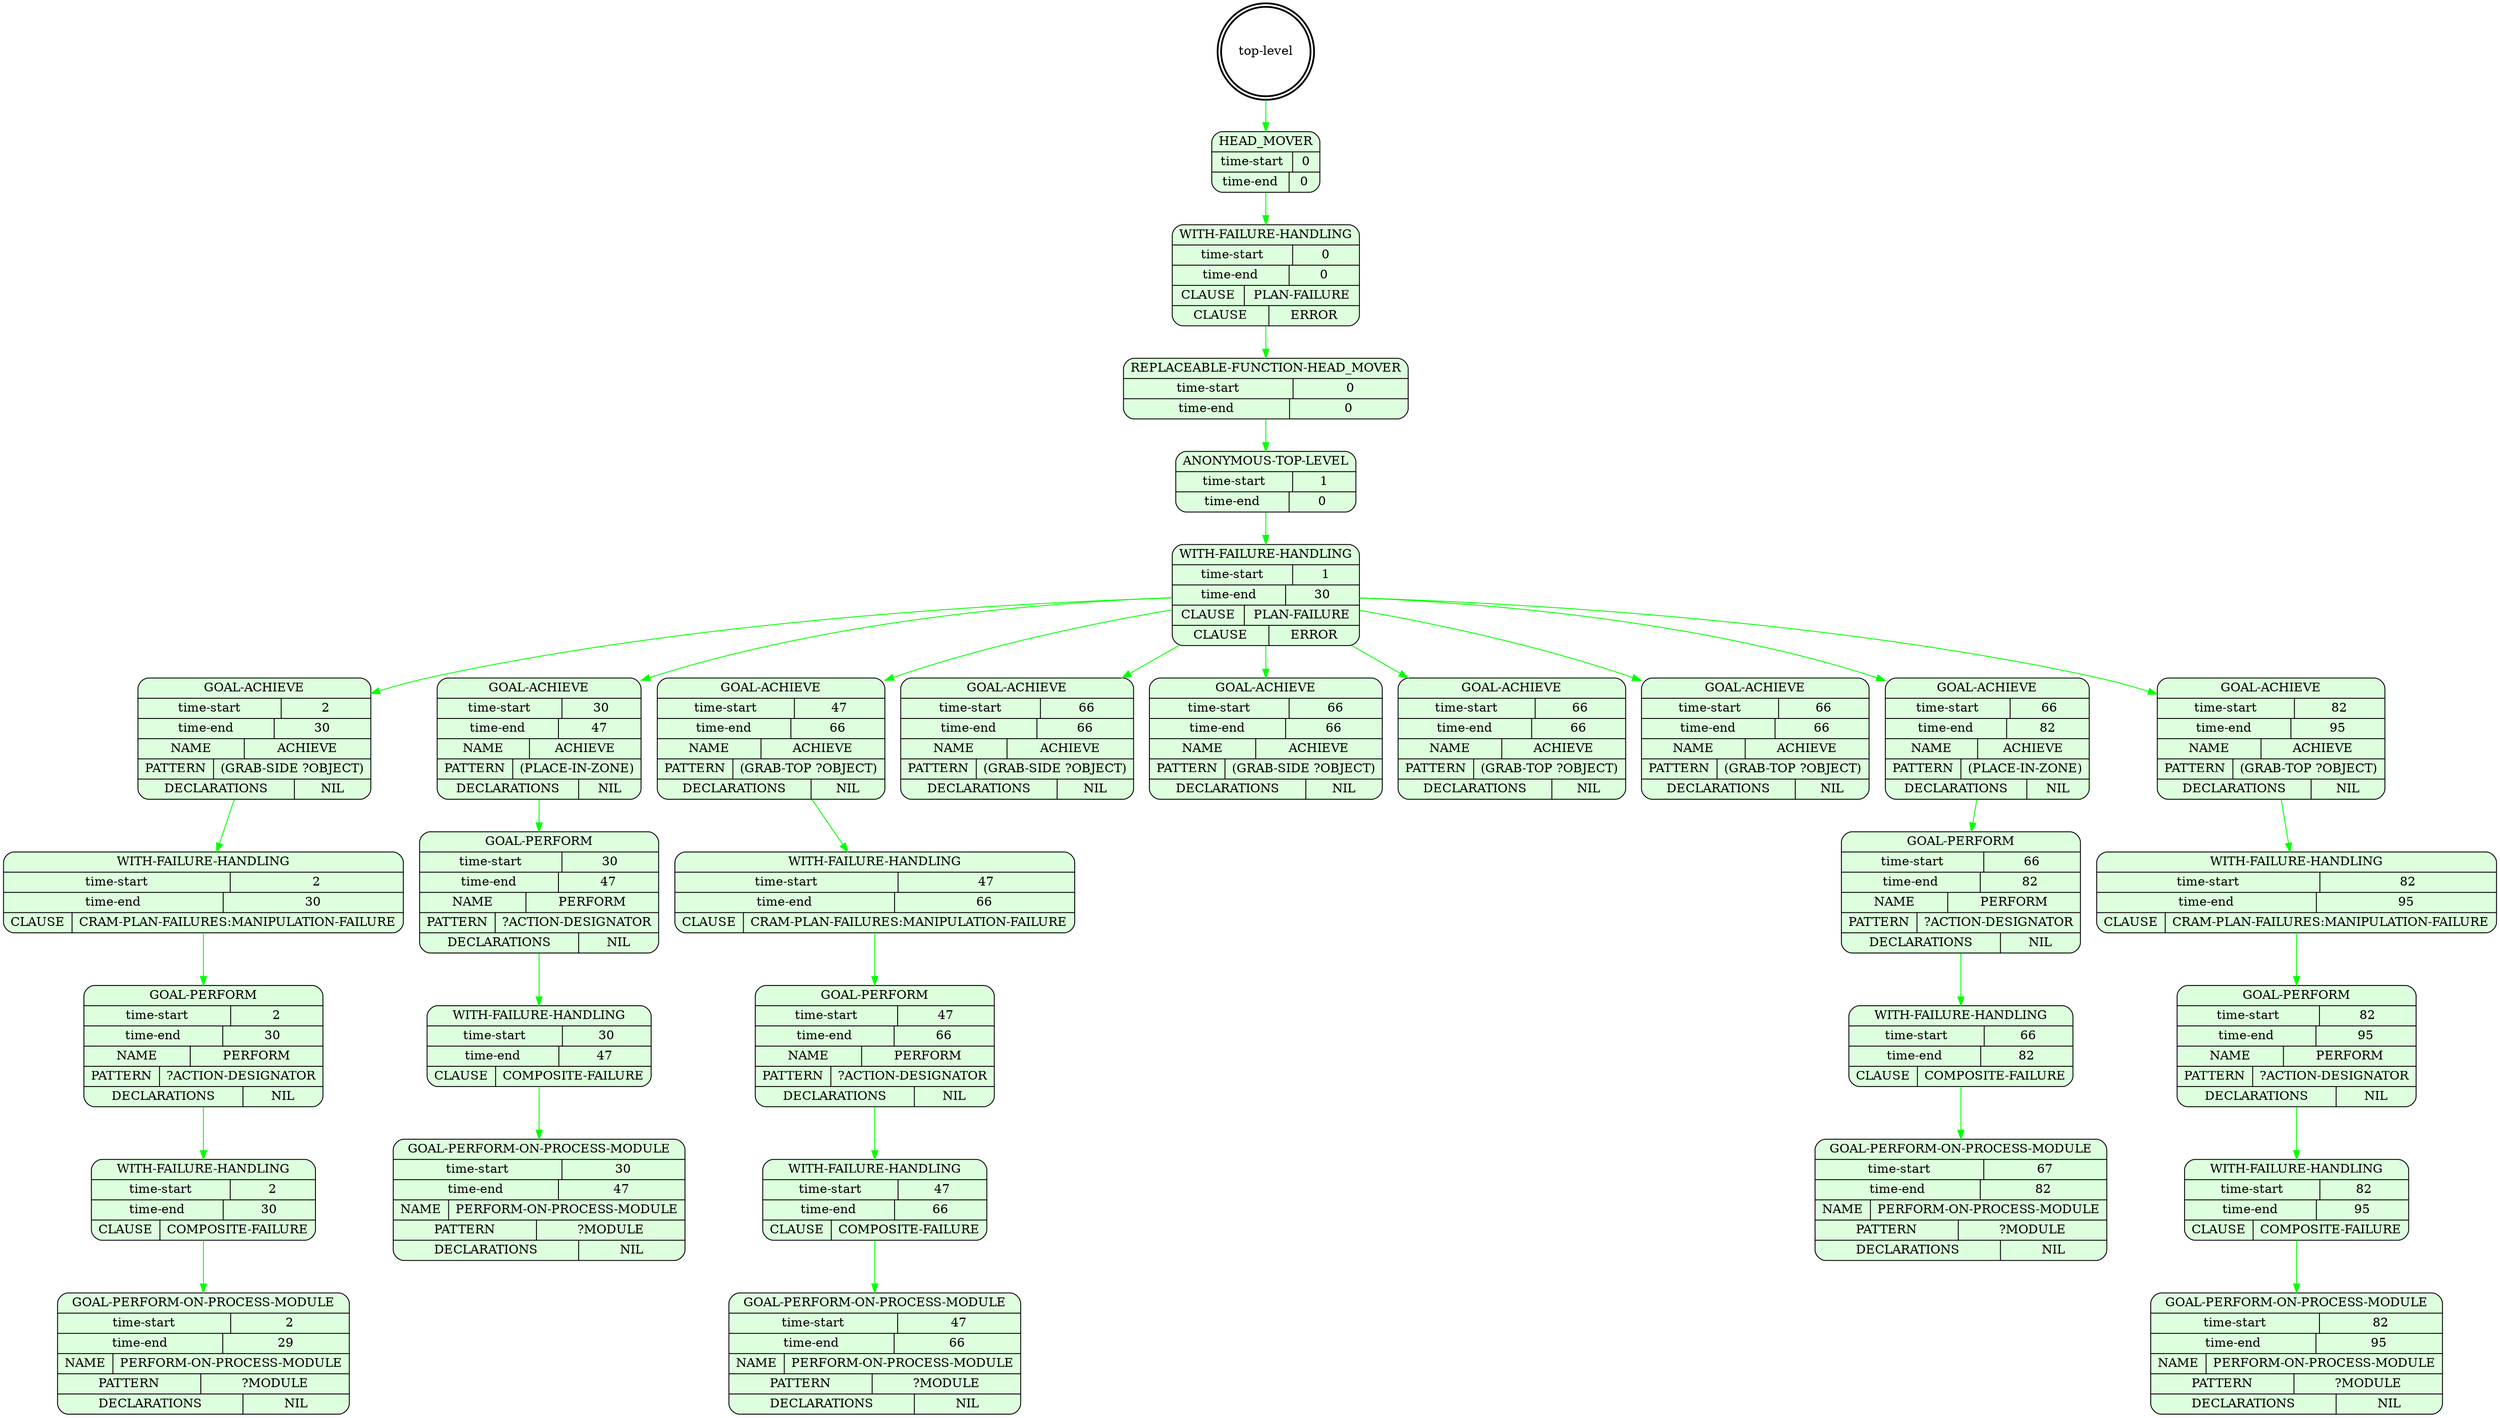 digraph plangraph_eUyisskuqzIWyipx {
  node_ewkBaPtbiBaF45nW [shape=doublecircle, style=bold, label="top-level"];

  node_fOiLowULN8rSC2bR [shape=Mrecord, style=filled, fillcolor="#ddffdd", label="{HEAD_MOVER|{time-start | 0}|{time-end | 0}}"];
  edge [color="green", label=""];
  node_ewkBaPtbiBaF45nW -> node_fOiLowULN8rSC2bR;

  node_pVU6cwKuXdjOqmuO [shape=Mrecord, style=filled, fillcolor="#ddffdd", label="{WITH-FAILURE-HANDLING|{time-start | 0}|{time-end | 0}|{CLAUSE | PLAN-FAILURE}|{CLAUSE | ERROR}}"];
  edge [color="green", label=""];
  node_fOiLowULN8rSC2bR -> node_pVU6cwKuXdjOqmuO;

  node_indApqxsbmZV2Wuv [shape=Mrecord, style=filled, fillcolor="#ddffdd", label="{REPLACEABLE-FUNCTION-HEAD_MOVER|{time-start | 0}|{time-end | 0}}"];
  edge [color="green", label=""];
  node_pVU6cwKuXdjOqmuO -> node_indApqxsbmZV2Wuv;

  node_oCC73u9iVTHLMwEH [shape=Mrecord, style=filled, fillcolor="#ddffdd", label="{ANONYMOUS-TOP-LEVEL|{time-start | 1}|{time-end | 0}}"];
  edge [color="green", label=""];
  node_indApqxsbmZV2Wuv -> node_oCC73u9iVTHLMwEH;

  node_ubOTsyZj5uPqLFg1 [shape=Mrecord, style=filled, fillcolor="#ddffdd", label="{WITH-FAILURE-HANDLING|{time-start | 1}|{time-end | 30}|{CLAUSE | PLAN-FAILURE}|{CLAUSE | ERROR}}"];
  edge [color="green", label=""];
  node_oCC73u9iVTHLMwEH -> node_ubOTsyZj5uPqLFg1;

  node_KzlxYnVGvQVbLruU [shape=Mrecord, style=filled, fillcolor="#ddffdd", label="{GOAL-ACHIEVE|{time-start | 2}|{time-end | 30}|{NAME | ACHIEVE}|{PATTERN | (GRAB-SIDE ?OBJECT)}|{DECLARATIONS | NIL}}"];
  edge [color="green", label=""];
  node_ubOTsyZj5uPqLFg1 -> node_KzlxYnVGvQVbLruU;

  node_nKoRqfvW0GhoZGfN [shape=Mrecord, style=filled, fillcolor="#ddffdd", label="{WITH-FAILURE-HANDLING|{time-start | 2}|{time-end | 30}|{CLAUSE | CRAM-PLAN-FAILURES:MANIPULATION-FAILURE}}"];
  edge [color="green", label=""];
  node_KzlxYnVGvQVbLruU -> node_nKoRqfvW0GhoZGfN;

  node_c1RUyRBMDlnakZ79 [shape=Mrecord, style=filled, fillcolor="#ddffdd", label="{GOAL-PERFORM|{time-start | 2}|{time-end | 30}|{NAME | PERFORM}|{PATTERN | ?ACTION-DESIGNATOR}|{DECLARATIONS | NIL}}"];
  edge [color="green", label=""];
  node_nKoRqfvW0GhoZGfN -> node_c1RUyRBMDlnakZ79;

  node_jydxJdSoSgIcf5o1 [shape=Mrecord, style=filled, fillcolor="#ddffdd", label="{WITH-FAILURE-HANDLING|{time-start | 2}|{time-end | 30}|{CLAUSE | COMPOSITE-FAILURE}}"];
  edge [color="green", label=""];
  node_c1RUyRBMDlnakZ79 -> node_jydxJdSoSgIcf5o1;

  node_L2T78dmCJeBunX6H [shape=Mrecord, style=filled, fillcolor="#ddffdd", label="{GOAL-PERFORM-ON-PROCESS-MODULE|{time-start | 2}|{time-end | 29}|{NAME | PERFORM-ON-PROCESS-MODULE}|{PATTERN | ?MODULE}|{DECLARATIONS | NIL}}"];
  edge [color="green", label=""];
  node_jydxJdSoSgIcf5o1 -> node_L2T78dmCJeBunX6H;

  node_n98xB2hPh40pLnyG [shape=Mrecord, style=filled, fillcolor="#ddffdd", label="{GOAL-ACHIEVE|{time-start | 30}|{time-end | 47}|{NAME | ACHIEVE}|{PATTERN | (PLACE-IN-ZONE)}|{DECLARATIONS | NIL}}"];
  edge [color="green", label=""];
  node_ubOTsyZj5uPqLFg1 -> node_n98xB2hPh40pLnyG;

  node_Qp6b3E2ZNH075o55 [shape=Mrecord, style=filled, fillcolor="#ddffdd", label="{GOAL-PERFORM|{time-start | 30}|{time-end | 47}|{NAME | PERFORM}|{PATTERN | ?ACTION-DESIGNATOR}|{DECLARATIONS | NIL}}"];
  edge [color="green", label=""];
  node_n98xB2hPh40pLnyG -> node_Qp6b3E2ZNH075o55;

  node_vEGByEuMay8NfoQ3 [shape=Mrecord, style=filled, fillcolor="#ddffdd", label="{WITH-FAILURE-HANDLING|{time-start | 30}|{time-end | 47}|{CLAUSE | COMPOSITE-FAILURE}}"];
  edge [color="green", label=""];
  node_Qp6b3E2ZNH075o55 -> node_vEGByEuMay8NfoQ3;

  node_OYdHxmkAWrraGH11 [shape=Mrecord, style=filled, fillcolor="#ddffdd", label="{GOAL-PERFORM-ON-PROCESS-MODULE|{time-start | 30}|{time-end | 47}|{NAME | PERFORM-ON-PROCESS-MODULE}|{PATTERN | ?MODULE}|{DECLARATIONS | NIL}}"];
  edge [color="green", label=""];
  node_vEGByEuMay8NfoQ3 -> node_OYdHxmkAWrraGH11;

  node_gRYNVLLuSg9rYYYg [shape=Mrecord, style=filled, fillcolor="#ddffdd", label="{GOAL-ACHIEVE|{time-start | 47}|{time-end | 66}|{NAME | ACHIEVE}|{PATTERN | (GRAB-TOP ?OBJECT)}|{DECLARATIONS | NIL}}"];
  edge [color="green", label=""];
  node_ubOTsyZj5uPqLFg1 -> node_gRYNVLLuSg9rYYYg;

  node_8NYVROu4kQ9UdbOv [shape=Mrecord, style=filled, fillcolor="#ddffdd", label="{WITH-FAILURE-HANDLING|{time-start | 47}|{time-end | 66}|{CLAUSE | CRAM-PLAN-FAILURES:MANIPULATION-FAILURE}}"];
  edge [color="green", label=""];
  node_gRYNVLLuSg9rYYYg -> node_8NYVROu4kQ9UdbOv;

  node_1xjTIglpwS2tVQ8K [shape=Mrecord, style=filled, fillcolor="#ddffdd", label="{GOAL-PERFORM|{time-start | 47}|{time-end | 66}|{NAME | PERFORM}|{PATTERN | ?ACTION-DESIGNATOR}|{DECLARATIONS | NIL}}"];
  edge [color="green", label=""];
  node_8NYVROu4kQ9UdbOv -> node_1xjTIglpwS2tVQ8K;

  node_VNCj8Lo5mfZZHKiI [shape=Mrecord, style=filled, fillcolor="#ddffdd", label="{WITH-FAILURE-HANDLING|{time-start | 47}|{time-end | 66}|{CLAUSE | COMPOSITE-FAILURE}}"];
  edge [color="green", label=""];
  node_1xjTIglpwS2tVQ8K -> node_VNCj8Lo5mfZZHKiI;

  node_hifesCy4KjPwDsIz [shape=Mrecord, style=filled, fillcolor="#ddffdd", label="{GOAL-PERFORM-ON-PROCESS-MODULE|{time-start | 47}|{time-end | 66}|{NAME | PERFORM-ON-PROCESS-MODULE}|{PATTERN | ?MODULE}|{DECLARATIONS | NIL}}"];
  edge [color="green", label=""];
  node_VNCj8Lo5mfZZHKiI -> node_hifesCy4KjPwDsIz;

  node_AhyEzBL3vDCWijsz [shape=Mrecord, style=filled, fillcolor="#ddffdd", label="{GOAL-ACHIEVE|{time-start | 66}|{time-end | 66}|{NAME | ACHIEVE}|{PATTERN | (GRAB-SIDE ?OBJECT)}|{DECLARATIONS | NIL}}"];
  edge [color="green", label=""];
  node_ubOTsyZj5uPqLFg1 -> node_AhyEzBL3vDCWijsz;

  node_H9zDVQVxOU8bqPX4 [shape=Mrecord, style=filled, fillcolor="#ddffdd", label="{GOAL-ACHIEVE|{time-start | 66}|{time-end | 66}|{NAME | ACHIEVE}|{PATTERN | (GRAB-SIDE ?OBJECT)}|{DECLARATIONS | NIL}}"];
  edge [color="green", label=""];
  node_ubOTsyZj5uPqLFg1 -> node_H9zDVQVxOU8bqPX4;

  node_RpV2xlPG9oi1rI9j [shape=Mrecord, style=filled, fillcolor="#ddffdd", label="{GOAL-ACHIEVE|{time-start | 66}|{time-end | 66}|{NAME | ACHIEVE}|{PATTERN | (GRAB-TOP ?OBJECT)}|{DECLARATIONS | NIL}}"];
  edge [color="green", label=""];
  node_ubOTsyZj5uPqLFg1 -> node_RpV2xlPG9oi1rI9j;

  node_LHJn2HmTmv3sCeQf [shape=Mrecord, style=filled, fillcolor="#ddffdd", label="{GOAL-ACHIEVE|{time-start | 66}|{time-end | 66}|{NAME | ACHIEVE}|{PATTERN | (GRAB-TOP ?OBJECT)}|{DECLARATIONS | NIL}}"];
  edge [color="green", label=""];
  node_ubOTsyZj5uPqLFg1 -> node_LHJn2HmTmv3sCeQf;

  node_coZGVuI6wUSXkCUU [shape=Mrecord, style=filled, fillcolor="#ddffdd", label="{GOAL-ACHIEVE|{time-start | 66}|{time-end | 82}|{NAME | ACHIEVE}|{PATTERN | (PLACE-IN-ZONE)}|{DECLARATIONS | NIL}}"];
  edge [color="green", label=""];
  node_ubOTsyZj5uPqLFg1 -> node_coZGVuI6wUSXkCUU;

  node_T6manTxDGdlP8B4b [shape=Mrecord, style=filled, fillcolor="#ddffdd", label="{GOAL-PERFORM|{time-start | 66}|{time-end | 82}|{NAME | PERFORM}|{PATTERN | ?ACTION-DESIGNATOR}|{DECLARATIONS | NIL}}"];
  edge [color="green", label=""];
  node_coZGVuI6wUSXkCUU -> node_T6manTxDGdlP8B4b;

  node_la4KZ0onjCSV7IWS [shape=Mrecord, style=filled, fillcolor="#ddffdd", label="{WITH-FAILURE-HANDLING|{time-start | 66}|{time-end | 82}|{CLAUSE | COMPOSITE-FAILURE}}"];
  edge [color="green", label=""];
  node_T6manTxDGdlP8B4b -> node_la4KZ0onjCSV7IWS;

  node_000DnaIXumwvaMjL [shape=Mrecord, style=filled, fillcolor="#ddffdd", label="{GOAL-PERFORM-ON-PROCESS-MODULE|{time-start | 67}|{time-end | 82}|{NAME | PERFORM-ON-PROCESS-MODULE}|{PATTERN | ?MODULE}|{DECLARATIONS | NIL}}"];
  edge [color="green", label=""];
  node_la4KZ0onjCSV7IWS -> node_000DnaIXumwvaMjL;

  node_JNaanGQxQECxzWkx [shape=Mrecord, style=filled, fillcolor="#ddffdd", label="{GOAL-ACHIEVE|{time-start | 82}|{time-end | 95}|{NAME | ACHIEVE}|{PATTERN | (GRAB-TOP ?OBJECT)}|{DECLARATIONS | NIL}}"];
  edge [color="green", label=""];
  node_ubOTsyZj5uPqLFg1 -> node_JNaanGQxQECxzWkx;

  node_RYoVEVa1VdVhw6Mr [shape=Mrecord, style=filled, fillcolor="#ddffdd", label="{WITH-FAILURE-HANDLING|{time-start | 82}|{time-end | 95}|{CLAUSE | CRAM-PLAN-FAILURES:MANIPULATION-FAILURE}}"];
  edge [color="green", label=""];
  node_JNaanGQxQECxzWkx -> node_RYoVEVa1VdVhw6Mr;

  node_EgLrRGuqCkfaqQDE [shape=Mrecord, style=filled, fillcolor="#ddffdd", label="{GOAL-PERFORM|{time-start | 82}|{time-end | 95}|{NAME | PERFORM}|{PATTERN | ?ACTION-DESIGNATOR}|{DECLARATIONS | NIL}}"];
  edge [color="green", label=""];
  node_RYoVEVa1VdVhw6Mr -> node_EgLrRGuqCkfaqQDE;

  node_bmC5RUFjtrmf4xYV [shape=Mrecord, style=filled, fillcolor="#ddffdd", label="{WITH-FAILURE-HANDLING|{time-start | 82}|{time-end | 95}|{CLAUSE | COMPOSITE-FAILURE}}"];
  edge [color="green", label=""];
  node_EgLrRGuqCkfaqQDE -> node_bmC5RUFjtrmf4xYV;

  node_l0FDM2JOJvUgepJf [shape=Mrecord, style=filled, fillcolor="#ddffdd", label="{GOAL-PERFORM-ON-PROCESS-MODULE|{time-start | 82}|{time-end | 95}|{NAME | PERFORM-ON-PROCESS-MODULE}|{PATTERN | ?MODULE}|{DECLARATIONS | NIL}}"];
  edge [color="green", label=""];
  node_bmC5RUFjtrmf4xYV -> node_l0FDM2JOJvUgepJf;
}

